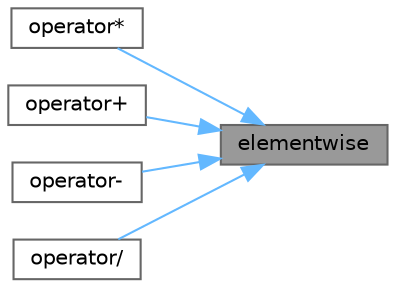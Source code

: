 digraph "elementwise"
{
 // INTERACTIVE_SVG=YES
 // LATEX_PDF_SIZE
  bgcolor="transparent";
  edge [fontname=Helvetica,fontsize=10,labelfontname=Helvetica,labelfontsize=10];
  node [fontname=Helvetica,fontsize=10,shape=box,height=0.2,width=0.4];
  rankdir="RL";
  Node1 [id="Node000001",label="elementwise",height=0.2,width=0.4,color="gray40", fillcolor="grey60", style="filled", fontcolor="black",tooltip=" "];
  Node1 -> Node2 [id="edge1_Node000001_Node000002",dir="back",color="steelblue1",style="solid",tooltip=" "];
  Node2 [id="Node000002",label="operator*",height=0.2,width=0.4,color="grey40", fillcolor="white", style="filled",URL="$d7/d59/data__structures_8hpp.html#a031a3dcd7b500f155e7a383deb1ccc22",tooltip=" "];
  Node1 -> Node3 [id="edge2_Node000001_Node000003",dir="back",color="steelblue1",style="solid",tooltip=" "];
  Node3 [id="Node000003",label="operator+",height=0.2,width=0.4,color="grey40", fillcolor="white", style="filled",URL="$d7/d59/data__structures_8hpp.html#a14e5f64c998180630e01d10bdfc42044",tooltip=" "];
  Node1 -> Node4 [id="edge3_Node000001_Node000004",dir="back",color="steelblue1",style="solid",tooltip=" "];
  Node4 [id="Node000004",label="operator-",height=0.2,width=0.4,color="grey40", fillcolor="white", style="filled",URL="$d7/d59/data__structures_8hpp.html#acede1f66d77cc524af2d79e38d407592",tooltip=" "];
  Node1 -> Node5 [id="edge4_Node000001_Node000005",dir="back",color="steelblue1",style="solid",tooltip=" "];
  Node5 [id="Node000005",label="operator/",height=0.2,width=0.4,color="grey40", fillcolor="white", style="filled",URL="$d7/d59/data__structures_8hpp.html#a594c4fb280eb2711eb01197d940d38a0",tooltip=" "];
}

